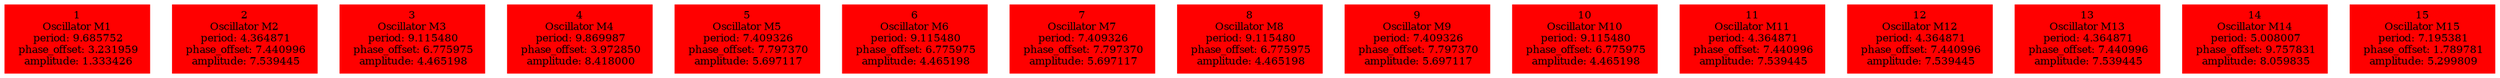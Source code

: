  digraph g{ forcelabels=true;
1 [label=<1<BR />Oscillator M1<BR /> period: 9.685752<BR /> phase_offset: 3.231959<BR /> amplitude: 1.333426>, shape=box,color=red,style=filled,fontsize=8];2 [label=<2<BR />Oscillator M2<BR /> period: 4.364871<BR /> phase_offset: 7.440996<BR /> amplitude: 7.539445>, shape=box,color=red,style=filled,fontsize=8];3 [label=<3<BR />Oscillator M3<BR /> period: 9.115480<BR /> phase_offset: 6.775975<BR /> amplitude: 4.465198>, shape=box,color=red,style=filled,fontsize=8];4 [label=<4<BR />Oscillator M4<BR /> period: 9.869987<BR /> phase_offset: 3.972850<BR /> amplitude: 8.418000>, shape=box,color=red,style=filled,fontsize=8];5 [label=<5<BR />Oscillator M5<BR /> period: 7.409326<BR /> phase_offset: 7.797370<BR /> amplitude: 5.697117>, shape=box,color=red,style=filled,fontsize=8];6 [label=<6<BR />Oscillator M6<BR /> period: 9.115480<BR /> phase_offset: 6.775975<BR /> amplitude: 4.465198>, shape=box,color=red,style=filled,fontsize=8];7 [label=<7<BR />Oscillator M7<BR /> period: 7.409326<BR /> phase_offset: 7.797370<BR /> amplitude: 5.697117>, shape=box,color=red,style=filled,fontsize=8];8 [label=<8<BR />Oscillator M8<BR /> period: 9.115480<BR /> phase_offset: 6.775975<BR /> amplitude: 4.465198>, shape=box,color=red,style=filled,fontsize=8];9 [label=<9<BR />Oscillator M9<BR /> period: 7.409326<BR /> phase_offset: 7.797370<BR /> amplitude: 5.697117>, shape=box,color=red,style=filled,fontsize=8];10 [label=<10<BR />Oscillator M10<BR /> period: 9.115480<BR /> phase_offset: 6.775975<BR /> amplitude: 4.465198>, shape=box,color=red,style=filled,fontsize=8];11 [label=<11<BR />Oscillator M11<BR /> period: 4.364871<BR /> phase_offset: 7.440996<BR /> amplitude: 7.539445>, shape=box,color=red,style=filled,fontsize=8];12 [label=<12<BR />Oscillator M12<BR /> period: 4.364871<BR /> phase_offset: 7.440996<BR /> amplitude: 7.539445>, shape=box,color=red,style=filled,fontsize=8];13 [label=<13<BR />Oscillator M13<BR /> period: 4.364871<BR /> phase_offset: 7.440996<BR /> amplitude: 7.539445>, shape=box,color=red,style=filled,fontsize=8];14 [label=<14<BR />Oscillator M14<BR /> period: 5.008007<BR /> phase_offset: 9.757831<BR /> amplitude: 8.059835>, shape=box,color=red,style=filled,fontsize=8];15 [label=<15<BR />Oscillator M15<BR /> period: 7.195381<BR /> phase_offset: 1.789781<BR /> amplitude: 5.299809>, shape=box,color=red,style=filled,fontsize=8]; }

